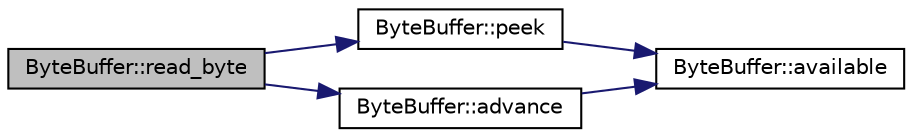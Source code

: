 digraph "ByteBuffer::read_byte"
{
 // INTERACTIVE_SVG=YES
  edge [fontname="Helvetica",fontsize="10",labelfontname="Helvetica",labelfontsize="10"];
  node [fontname="Helvetica",fontsize="10",shape=record];
  rankdir="LR";
  Node1 [label="ByteBuffer::read_byte",height=0.2,width=0.4,color="black", fillcolor="grey75", style="filled", fontcolor="black"];
  Node1 -> Node2 [color="midnightblue",fontsize="10",style="solid",fontname="Helvetica"];
  Node2 [label="ByteBuffer::peek",height=0.2,width=0.4,color="black", fillcolor="white", style="filled",URL="$classByteBuffer.html#afe100bddde679bb1130338073ec5a9a9"];
  Node2 -> Node3 [color="midnightblue",fontsize="10",style="solid",fontname="Helvetica"];
  Node3 [label="ByteBuffer::available",height=0.2,width=0.4,color="black", fillcolor="white", style="filled",URL="$classByteBuffer.html#aacbc04305e267a33a431f8736f8d0d5d"];
  Node1 -> Node4 [color="midnightblue",fontsize="10",style="solid",fontname="Helvetica"];
  Node4 [label="ByteBuffer::advance",height=0.2,width=0.4,color="black", fillcolor="white", style="filled",URL="$classByteBuffer.html#a876a74665a4f4358cf2a57941543d0d6"];
  Node4 -> Node3 [color="midnightblue",fontsize="10",style="solid",fontname="Helvetica"];
}
